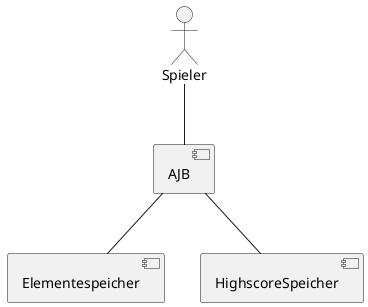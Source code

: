@startuml

component AJB
component Elementespeicher
actor Spieler
component HighscoreSpeicher

Spieler -- AJB
AJB -- Elementespeicher
AJB -- HighscoreSpeicher

@enduml